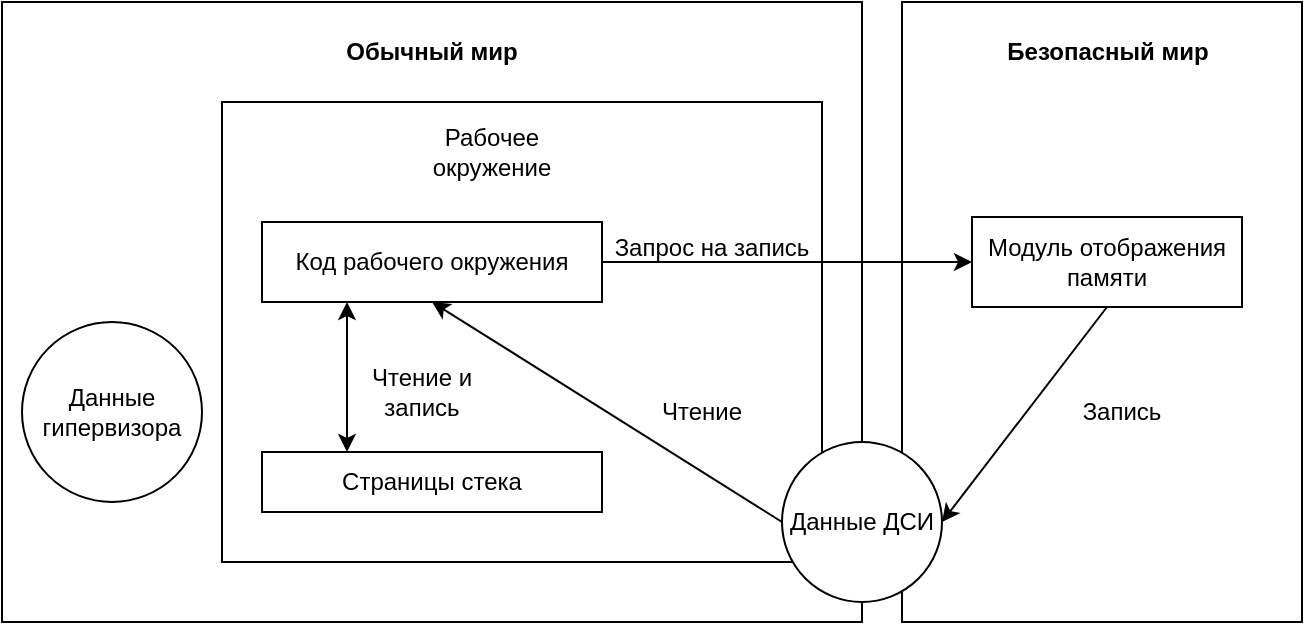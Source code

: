 <mxfile version="24.2.1" type="device">
  <diagram name="Page-1" id="lkK595sqKV84RmTj4WEt">
    <mxGraphModel dx="1185" dy="663" grid="1" gridSize="10" guides="1" tooltips="1" connect="1" arrows="1" fold="1" page="1" pageScale="1" pageWidth="850" pageHeight="1100" math="0" shadow="0">
      <root>
        <mxCell id="0" />
        <mxCell id="1" parent="0" />
        <mxCell id="0D7rvQOAySLpxr-piLWg-1" value="" style="rounded=0;whiteSpace=wrap;html=1;fillColor=none;" vertex="1" parent="1">
          <mxGeometry x="160" y="170" width="430" height="310" as="geometry" />
        </mxCell>
        <mxCell id="0D7rvQOAySLpxr-piLWg-11" value="" style="rounded=0;whiteSpace=wrap;html=1;fillColor=none;" vertex="1" parent="1">
          <mxGeometry x="610" y="170" width="200" height="310" as="geometry" />
        </mxCell>
        <mxCell id="0D7rvQOAySLpxr-piLWg-10" value="" style="rounded=0;whiteSpace=wrap;html=1;fillColor=none;" vertex="1" parent="1">
          <mxGeometry x="270" y="220" width="300" height="230" as="geometry" />
        </mxCell>
        <mxCell id="0D7rvQOAySLpxr-piLWg-2" value="Данные&lt;br&gt;гипервизора" style="ellipse;whiteSpace=wrap;html=1;aspect=fixed;" vertex="1" parent="1">
          <mxGeometry x="170" y="330" width="90" height="90" as="geometry" />
        </mxCell>
        <mxCell id="0D7rvQOAySLpxr-piLWg-5" value="Страницы стека" style="rounded=0;whiteSpace=wrap;html=1;" vertex="1" parent="1">
          <mxGeometry x="290" y="395" width="170" height="30" as="geometry" />
        </mxCell>
        <mxCell id="0D7rvQOAySLpxr-piLWg-7" value="Код рабочего окружения" style="rounded=0;whiteSpace=wrap;html=1;" vertex="1" parent="1">
          <mxGeometry x="290" y="280" width="170" height="40" as="geometry" />
        </mxCell>
        <mxCell id="0D7rvQOAySLpxr-piLWg-8" value="Данные ДСИ" style="ellipse;whiteSpace=wrap;html=1;aspect=fixed;" vertex="1" parent="1">
          <mxGeometry x="550" y="390" width="80" height="80" as="geometry" />
        </mxCell>
        <mxCell id="0D7rvQOAySLpxr-piLWg-9" value="Модуль отображения памяти" style="rounded=0;whiteSpace=wrap;html=1;" vertex="1" parent="1">
          <mxGeometry x="645" y="277.5" width="135" height="45" as="geometry" />
        </mxCell>
        <mxCell id="0D7rvQOAySLpxr-piLWg-12" value="&lt;b&gt;Безопасный мир&lt;/b&gt;" style="text;html=1;align=center;verticalAlign=middle;whiteSpace=wrap;rounded=0;" vertex="1" parent="1">
          <mxGeometry x="657.5" y="180" width="110" height="30" as="geometry" />
        </mxCell>
        <mxCell id="0D7rvQOAySLpxr-piLWg-13" value="&lt;b&gt;Обычный мир&lt;/b&gt;" style="text;html=1;align=center;verticalAlign=middle;whiteSpace=wrap;rounded=0;" vertex="1" parent="1">
          <mxGeometry x="320" y="180" width="110" height="30" as="geometry" />
        </mxCell>
        <mxCell id="0D7rvQOAySLpxr-piLWg-14" value="Рабочее окружение" style="text;html=1;align=center;verticalAlign=middle;whiteSpace=wrap;rounded=0;" vertex="1" parent="1">
          <mxGeometry x="350" y="230" width="110" height="30" as="geometry" />
        </mxCell>
        <mxCell id="0D7rvQOAySLpxr-piLWg-15" value="" style="endArrow=classic;html=1;rounded=0;exitX=0.5;exitY=1;exitDx=0;exitDy=0;entryX=1;entryY=0.5;entryDx=0;entryDy=0;" edge="1" parent="1" source="0D7rvQOAySLpxr-piLWg-9" target="0D7rvQOAySLpxr-piLWg-8">
          <mxGeometry width="50" height="50" relative="1" as="geometry">
            <mxPoint x="400" y="490" as="sourcePoint" />
            <mxPoint x="450" y="440" as="targetPoint" />
          </mxGeometry>
        </mxCell>
        <mxCell id="0D7rvQOAySLpxr-piLWg-16" value="" style="endArrow=classic;html=1;rounded=0;exitX=0;exitY=0.5;exitDx=0;exitDy=0;entryX=0.5;entryY=1;entryDx=0;entryDy=0;" edge="1" parent="1" source="0D7rvQOAySLpxr-piLWg-8" target="0D7rvQOAySLpxr-piLWg-7">
          <mxGeometry width="50" height="50" relative="1" as="geometry">
            <mxPoint x="400" y="490" as="sourcePoint" />
            <mxPoint x="450" y="440" as="targetPoint" />
          </mxGeometry>
        </mxCell>
        <mxCell id="0D7rvQOAySLpxr-piLWg-18" value="Запись" style="text;html=1;align=center;verticalAlign=middle;whiteSpace=wrap;rounded=0;rotation=0;" vertex="1" parent="1">
          <mxGeometry x="690" y="360" width="60" height="30" as="geometry" />
        </mxCell>
        <mxCell id="0D7rvQOAySLpxr-piLWg-19" value="Чтение" style="text;html=1;align=center;verticalAlign=middle;whiteSpace=wrap;rounded=0;rotation=0;" vertex="1" parent="1">
          <mxGeometry x="480" y="360" width="60" height="30" as="geometry" />
        </mxCell>
        <mxCell id="0D7rvQOAySLpxr-piLWg-20" value="" style="endArrow=classic;html=1;rounded=0;exitX=1;exitY=0.5;exitDx=0;exitDy=0;entryX=0;entryY=0.5;entryDx=0;entryDy=0;" edge="1" parent="1" source="0D7rvQOAySLpxr-piLWg-7" target="0D7rvQOAySLpxr-piLWg-9">
          <mxGeometry width="50" height="50" relative="1" as="geometry">
            <mxPoint x="400" y="490" as="sourcePoint" />
            <mxPoint x="450" y="440" as="targetPoint" />
          </mxGeometry>
        </mxCell>
        <mxCell id="0D7rvQOAySLpxr-piLWg-21" value="Запрос на запись" style="text;html=1;align=center;verticalAlign=middle;whiteSpace=wrap;rounded=0;rotation=0;" vertex="1" parent="1">
          <mxGeometry x="400" y="277.5" width="230" height="30" as="geometry" />
        </mxCell>
        <mxCell id="0D7rvQOAySLpxr-piLWg-22" value="" style="endArrow=classic;startArrow=classic;html=1;rounded=0;exitX=0.25;exitY=0;exitDx=0;exitDy=0;entryX=0.25;entryY=1;entryDx=0;entryDy=0;" edge="1" parent="1" source="0D7rvQOAySLpxr-piLWg-5" target="0D7rvQOAySLpxr-piLWg-7">
          <mxGeometry width="50" height="50" relative="1" as="geometry">
            <mxPoint x="530" y="310" as="sourcePoint" />
            <mxPoint x="580" y="260" as="targetPoint" />
          </mxGeometry>
        </mxCell>
        <mxCell id="0D7rvQOAySLpxr-piLWg-23" value="Чтение и запись" style="text;html=1;align=center;verticalAlign=middle;whiteSpace=wrap;rounded=0;rotation=0;" vertex="1" parent="1">
          <mxGeometry x="340" y="350" width="60" height="30" as="geometry" />
        </mxCell>
      </root>
    </mxGraphModel>
  </diagram>
</mxfile>
